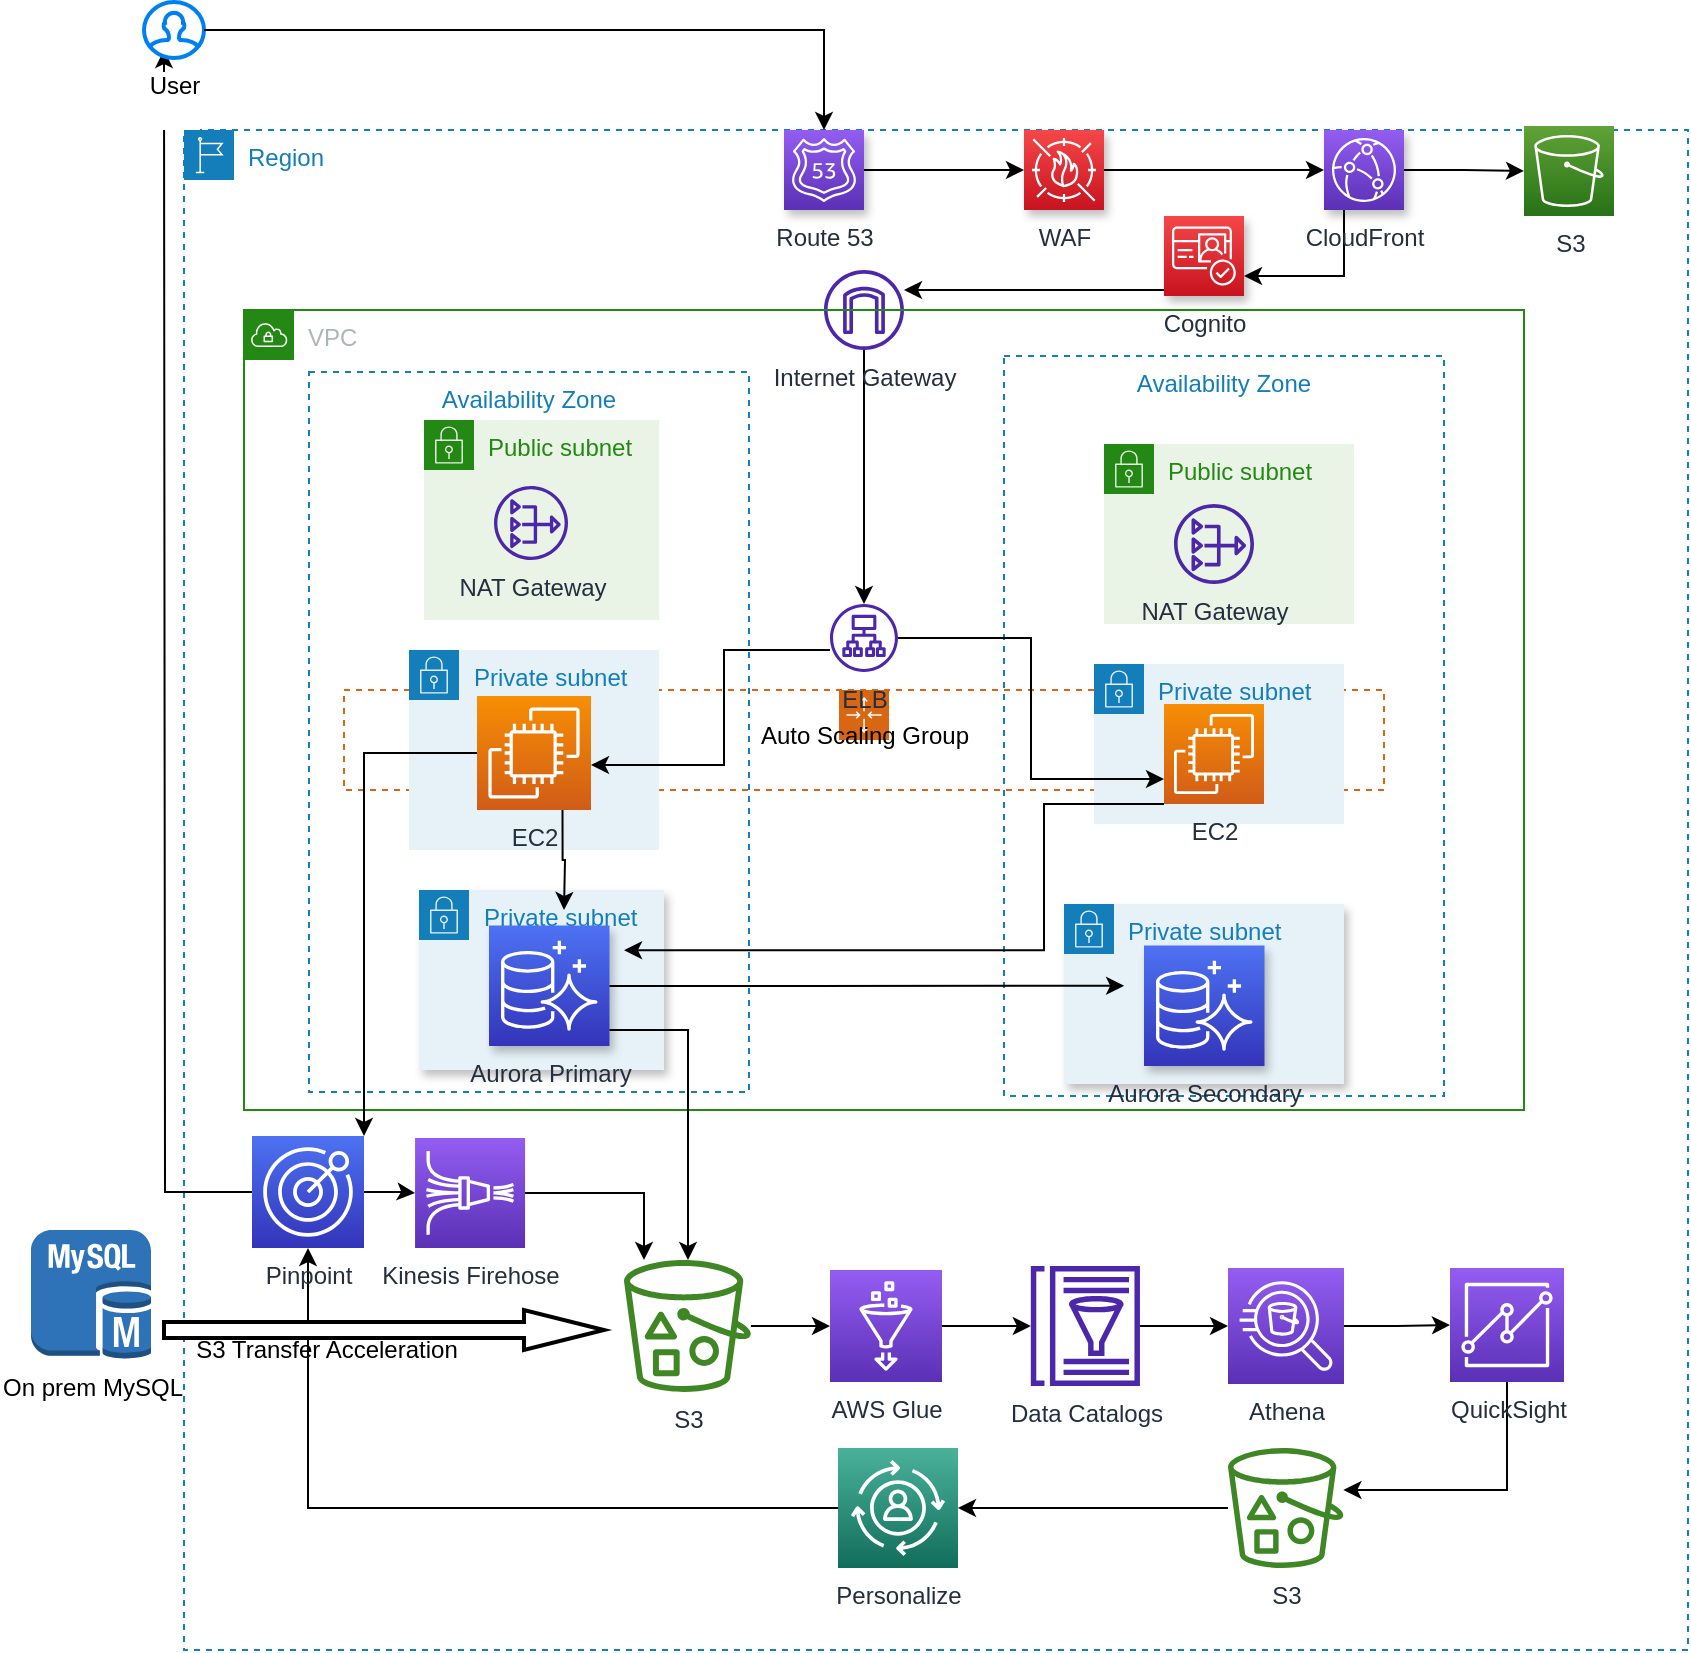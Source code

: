 <mxfile version="17.4.3" type="github">
  <diagram id="FRSoBtHujyncFjuJLg8h" name="Page-1">
    <mxGraphModel dx="2276" dy="820" grid="1" gridSize="10" guides="1" tooltips="1" connect="1" arrows="1" fold="1" page="1" pageScale="1" pageWidth="850" pageHeight="1100" math="0" shadow="0">
      <root>
        <mxCell id="0" />
        <mxCell id="1" parent="0" />
        <mxCell id="N7xInEoGNkmSRCjMhbKC-23" value="" style="points=[[0,0],[0.25,0],[0.5,0],[0.75,0],[1,0],[1,0.25],[1,0.5],[1,0.75],[1,1],[0.75,1],[0.5,1],[0.25,1],[0,1],[0,0.75],[0,0.5],[0,0.25]];outlineConnect=0;gradientColor=none;html=1;whiteSpace=wrap;fontSize=12;fontStyle=0;container=1;pointerEvents=0;collapsible=0;recursiveResize=0;shape=mxgraph.aws4.groupCenter;grIcon=mxgraph.aws4.group_auto_scaling_group;grStroke=1;strokeColor=#D86613;fillColor=none;verticalAlign=top;align=center;fontColor=#D86613;dashed=1;spacingTop=25;" parent="1" vertex="1">
          <mxGeometry x="140" y="390" width="520" height="50" as="geometry" />
        </mxCell>
        <mxCell id="N7xInEoGNkmSRCjMhbKC-1" value="Region" style="points=[[0,0],[0.25,0],[0.5,0],[0.75,0],[1,0],[1,0.25],[1,0.5],[1,0.75],[1,1],[0.75,1],[0.5,1],[0.25,1],[0,1],[0,0.75],[0,0.5],[0,0.25]];outlineConnect=0;gradientColor=none;html=1;whiteSpace=wrap;fontSize=12;fontStyle=0;container=1;pointerEvents=0;collapsible=0;recursiveResize=0;shape=mxgraph.aws4.group;grIcon=mxgraph.aws4.group_region;strokeColor=#147EBA;fillColor=none;verticalAlign=top;align=left;spacingLeft=30;fontColor=#147EBA;dashed=1;shadow=0;" parent="1" vertex="1">
          <mxGeometry x="60" y="110" width="752" height="760" as="geometry" />
        </mxCell>
        <mxCell id="N7xInEoGNkmSRCjMhbKC-61" style="edgeStyle=orthogonalEdgeStyle;rounded=0;orthogonalLoop=1;jettySize=auto;html=1;" parent="N7xInEoGNkmSRCjMhbKC-1" source="N7xInEoGNkmSRCjMhbKC-5" target="N7xInEoGNkmSRCjMhbKC-21" edge="1">
          <mxGeometry relative="1" as="geometry" />
        </mxCell>
        <mxCell id="N7xInEoGNkmSRCjMhbKC-5" value="&lt;div&gt;Internet Gateway&lt;/div&gt;&lt;div&gt;&lt;br&gt;&lt;/div&gt;" style="sketch=0;outlineConnect=0;fontColor=#232F3E;gradientColor=none;fillColor=#4D27AA;strokeColor=none;dashed=0;verticalLabelPosition=bottom;verticalAlign=top;align=center;html=1;fontSize=12;fontStyle=0;aspect=fixed;pointerEvents=1;shape=mxgraph.aws4.internet_gateway;" parent="N7xInEoGNkmSRCjMhbKC-1" vertex="1">
          <mxGeometry x="320" y="70" width="40" height="40" as="geometry" />
        </mxCell>
        <mxCell id="N7xInEoGNkmSRCjMhbKC-48" value="" style="edgeStyle=orthogonalEdgeStyle;rounded=0;orthogonalLoop=1;jettySize=auto;html=1;" parent="N7xInEoGNkmSRCjMhbKC-1" source="N7xInEoGNkmSRCjMhbKC-40" target="N7xInEoGNkmSRCjMhbKC-42" edge="1">
          <mxGeometry relative="1" as="geometry" />
        </mxCell>
        <mxCell id="N7xInEoGNkmSRCjMhbKC-40" value="&lt;div&gt;Route 53&lt;/div&gt;&lt;div&gt;&lt;br&gt;&lt;/div&gt;" style="sketch=0;points=[[0,0,0],[0.25,0,0],[0.5,0,0],[0.75,0,0],[1,0,0],[0,1,0],[0.25,1,0],[0.5,1,0],[0.75,1,0],[1,1,0],[0,0.25,0],[0,0.5,0],[0,0.75,0],[1,0.25,0],[1,0.5,0],[1,0.75,0]];outlineConnect=0;fontColor=#232F3E;gradientColor=#945DF2;gradientDirection=north;fillColor=#5A30B5;strokeColor=#ffffff;dashed=0;verticalLabelPosition=bottom;verticalAlign=top;align=center;html=1;fontSize=12;fontStyle=0;aspect=fixed;shape=mxgraph.aws4.resourceIcon;resIcon=mxgraph.aws4.route_53;shadow=1;" parent="N7xInEoGNkmSRCjMhbKC-1" vertex="1">
          <mxGeometry x="300" width="40" height="40" as="geometry" />
        </mxCell>
        <mxCell id="N7xInEoGNkmSRCjMhbKC-42" value="&lt;div&gt;WAF&lt;/div&gt;&lt;div&gt;&lt;br&gt;&lt;/div&gt;" style="sketch=0;points=[[0,0,0],[0.25,0,0],[0.5,0,0],[0.75,0,0],[1,0,0],[0,1,0],[0.25,1,0],[0.5,1,0],[0.75,1,0],[1,1,0],[0,0.25,0],[0,0.5,0],[0,0.75,0],[1,0.25,0],[1,0.5,0],[1,0.75,0]];outlineConnect=0;fontColor=#232F3E;gradientColor=#F54749;gradientDirection=north;fillColor=#C7131F;strokeColor=#ffffff;dashed=0;verticalLabelPosition=bottom;verticalAlign=top;align=center;html=1;fontSize=12;fontStyle=0;aspect=fixed;shape=mxgraph.aws4.resourceIcon;resIcon=mxgraph.aws4.waf;shadow=1;" parent="N7xInEoGNkmSRCjMhbKC-1" vertex="1">
          <mxGeometry x="420" width="40" height="40" as="geometry" />
        </mxCell>
        <mxCell id="N7xInEoGNkmSRCjMhbKC-54" value="&lt;div&gt;S3&lt;/div&gt;&lt;div&gt;&lt;br&gt;&lt;/div&gt;" style="sketch=0;points=[[0,0,0],[0.25,0,0],[0.5,0,0],[0.75,0,0],[1,0,0],[0,1,0],[0.25,1,0],[0.5,1,0],[0.75,1,0],[1,1,0],[0,0.25,0],[0,0.5,0],[0,0.75,0],[1,0.25,0],[1,0.5,0],[1,0.75,0]];outlineConnect=0;fontColor=#232F3E;gradientColor=#60A337;gradientDirection=north;fillColor=#277116;strokeColor=#ffffff;dashed=0;verticalLabelPosition=bottom;verticalAlign=top;align=center;html=1;fontSize=12;fontStyle=0;aspect=fixed;shape=mxgraph.aws4.resourceIcon;resIcon=mxgraph.aws4.s3;shadow=0;" parent="N7xInEoGNkmSRCjMhbKC-1" vertex="1">
          <mxGeometry x="670" y="-2" width="45" height="45" as="geometry" />
        </mxCell>
        <mxCell id="3JxnS5d0L0PRlOjddsI_-19" value="" style="edgeStyle=orthogonalEdgeStyle;rounded=0;orthogonalLoop=1;jettySize=auto;html=1;" edge="1" parent="N7xInEoGNkmSRCjMhbKC-1" source="N7xInEoGNkmSRCjMhbKC-78" target="N7xInEoGNkmSRCjMhbKC-82">
          <mxGeometry relative="1" as="geometry" />
        </mxCell>
        <mxCell id="N7xInEoGNkmSRCjMhbKC-78" value="&lt;div&gt;S3&lt;/div&gt;&lt;div&gt;&lt;br&gt;&lt;/div&gt;" style="sketch=0;outlineConnect=0;fontColor=#232F3E;gradientColor=none;fillColor=#3F8624;strokeColor=none;dashed=0;verticalLabelPosition=bottom;verticalAlign=top;align=center;html=1;fontSize=12;fontStyle=0;aspect=fixed;pointerEvents=1;shape=mxgraph.aws4.bucket_with_objects;shadow=0;" parent="N7xInEoGNkmSRCjMhbKC-1" vertex="1">
          <mxGeometry x="220" y="565" width="63.47" height="66" as="geometry" />
        </mxCell>
        <mxCell id="3JxnS5d0L0PRlOjddsI_-20" value="" style="edgeStyle=orthogonalEdgeStyle;rounded=0;orthogonalLoop=1;jettySize=auto;html=1;" edge="1" parent="N7xInEoGNkmSRCjMhbKC-1" source="N7xInEoGNkmSRCjMhbKC-82" target="N7xInEoGNkmSRCjMhbKC-83">
          <mxGeometry relative="1" as="geometry" />
        </mxCell>
        <mxCell id="N7xInEoGNkmSRCjMhbKC-82" value="&lt;div&gt;AWS Glue&lt;/div&gt;&lt;div&gt;&lt;br&gt;&lt;/div&gt;" style="sketch=0;points=[[0,0,0],[0.25,0,0],[0.5,0,0],[0.75,0,0],[1,0,0],[0,1,0],[0.25,1,0],[0.5,1,0],[0.75,1,0],[1,1,0],[0,0.25,0],[0,0.5,0],[0,0.75,0],[1,0.25,0],[1,0.5,0],[1,0.75,0]];outlineConnect=0;fontColor=#232F3E;gradientColor=#945DF2;gradientDirection=north;fillColor=#5A30B5;strokeColor=#ffffff;dashed=0;verticalLabelPosition=bottom;verticalAlign=top;align=center;html=1;fontSize=12;fontStyle=0;aspect=fixed;shape=mxgraph.aws4.resourceIcon;resIcon=mxgraph.aws4.glue;shadow=0;" parent="N7xInEoGNkmSRCjMhbKC-1" vertex="1">
          <mxGeometry x="323" y="570" width="56" height="56" as="geometry" />
        </mxCell>
        <mxCell id="3JxnS5d0L0PRlOjddsI_-21" value="" style="edgeStyle=orthogonalEdgeStyle;rounded=0;orthogonalLoop=1;jettySize=auto;html=1;" edge="1" parent="N7xInEoGNkmSRCjMhbKC-1" source="N7xInEoGNkmSRCjMhbKC-83" target="N7xInEoGNkmSRCjMhbKC-84">
          <mxGeometry relative="1" as="geometry" />
        </mxCell>
        <mxCell id="N7xInEoGNkmSRCjMhbKC-83" value="&lt;div&gt;Data Catalogs&lt;/div&gt;&lt;div&gt;&lt;br&gt;&lt;/div&gt;" style="sketch=0;outlineConnect=0;fontColor=#232F3E;gradientColor=none;fillColor=#4D27AA;strokeColor=none;dashed=0;verticalLabelPosition=bottom;verticalAlign=top;align=center;html=1;fontSize=12;fontStyle=0;aspect=fixed;pointerEvents=1;shape=mxgraph.aws4.glue_data_catalog;shadow=0;" parent="N7xInEoGNkmSRCjMhbKC-1" vertex="1">
          <mxGeometry x="423" y="568" width="55.38" height="60" as="geometry" />
        </mxCell>
        <mxCell id="3JxnS5d0L0PRlOjddsI_-26" value="" style="edgeStyle=orthogonalEdgeStyle;rounded=0;orthogonalLoop=1;jettySize=auto;html=1;" edge="1" parent="N7xInEoGNkmSRCjMhbKC-1" source="N7xInEoGNkmSRCjMhbKC-84" target="N7xInEoGNkmSRCjMhbKC-85">
          <mxGeometry relative="1" as="geometry" />
        </mxCell>
        <mxCell id="N7xInEoGNkmSRCjMhbKC-84" value="Athena" style="sketch=0;points=[[0,0,0],[0.25,0,0],[0.5,0,0],[0.75,0,0],[1,0,0],[0,1,0],[0.25,1,0],[0.5,1,0],[0.75,1,0],[1,1,0],[0,0.25,0],[0,0.5,0],[0,0.75,0],[1,0.25,0],[1,0.5,0],[1,0.75,0]];outlineConnect=0;fontColor=#232F3E;gradientColor=#945DF2;gradientDirection=north;fillColor=#5A30B5;strokeColor=#ffffff;dashed=0;verticalLabelPosition=bottom;verticalAlign=top;align=center;html=1;fontSize=12;fontStyle=0;aspect=fixed;shape=mxgraph.aws4.resourceIcon;resIcon=mxgraph.aws4.athena;shadow=0;" parent="N7xInEoGNkmSRCjMhbKC-1" vertex="1">
          <mxGeometry x="522" y="569" width="58" height="58" as="geometry" />
        </mxCell>
        <mxCell id="3JxnS5d0L0PRlOjddsI_-22" style="edgeStyle=orthogonalEdgeStyle;rounded=0;orthogonalLoop=1;jettySize=auto;html=1;" edge="1" parent="N7xInEoGNkmSRCjMhbKC-1" source="N7xInEoGNkmSRCjMhbKC-85" target="kzWBI1e0YCosuCWZ6FZc-17">
          <mxGeometry relative="1" as="geometry">
            <Array as="points">
              <mxPoint x="662" y="680" />
            </Array>
          </mxGeometry>
        </mxCell>
        <mxCell id="N7xInEoGNkmSRCjMhbKC-85" value="&lt;div&gt;QuickSight&lt;/div&gt;&lt;div&gt;&lt;br&gt;&lt;/div&gt;" style="sketch=0;points=[[0,0,0],[0.25,0,0],[0.5,0,0],[0.75,0,0],[1,0,0],[0,1,0],[0.25,1,0],[0.5,1,0],[0.75,1,0],[1,1,0],[0,0.25,0],[0,0.5,0],[0,0.75,0],[1,0.25,0],[1,0.5,0],[1,0.75,0]];outlineConnect=0;fontColor=#232F3E;gradientColor=#945DF2;gradientDirection=north;fillColor=#5A30B5;strokeColor=#ffffff;dashed=0;verticalLabelPosition=bottom;verticalAlign=top;align=center;html=1;fontSize=12;fontStyle=0;aspect=fixed;shape=mxgraph.aws4.resourceIcon;resIcon=mxgraph.aws4.quicksight;shadow=0;" parent="N7xInEoGNkmSRCjMhbKC-1" vertex="1">
          <mxGeometry x="633" y="569" width="57" height="57" as="geometry" />
        </mxCell>
        <mxCell id="3JxnS5d0L0PRlOjddsI_-23" style="edgeStyle=orthogonalEdgeStyle;rounded=0;orthogonalLoop=1;jettySize=auto;html=1;" edge="1" parent="N7xInEoGNkmSRCjMhbKC-1" source="kzWBI1e0YCosuCWZ6FZc-17" target="kzWBI1e0YCosuCWZ6FZc-21">
          <mxGeometry relative="1" as="geometry" />
        </mxCell>
        <mxCell id="kzWBI1e0YCosuCWZ6FZc-17" value="&lt;div&gt;S3&lt;/div&gt;&lt;div&gt;&lt;br&gt;&lt;/div&gt;" style="sketch=0;outlineConnect=0;fontColor=#232F3E;gradientColor=none;fillColor=#3F8624;strokeColor=none;dashed=0;verticalLabelPosition=bottom;verticalAlign=top;align=center;html=1;fontSize=12;fontStyle=0;aspect=fixed;pointerEvents=1;shape=mxgraph.aws4.bucket_with_objects;shadow=0;" parent="N7xInEoGNkmSRCjMhbKC-1" vertex="1">
          <mxGeometry x="522" y="659" width="57.7" height="60" as="geometry" />
        </mxCell>
        <mxCell id="3JxnS5d0L0PRlOjddsI_-24" style="edgeStyle=orthogonalEdgeStyle;rounded=0;orthogonalLoop=1;jettySize=auto;html=1;" edge="1" parent="N7xInEoGNkmSRCjMhbKC-1" source="kzWBI1e0YCosuCWZ6FZc-21" target="kzWBI1e0YCosuCWZ6FZc-22">
          <mxGeometry relative="1" as="geometry" />
        </mxCell>
        <mxCell id="kzWBI1e0YCosuCWZ6FZc-21" value="Personalize" style="sketch=0;points=[[0,0,0],[0.25,0,0],[0.5,0,0],[0.75,0,0],[1,0,0],[0,1,0],[0.25,1,0],[0.5,1,0],[0.75,1,0],[1,1,0],[0,0.25,0],[0,0.5,0],[0,0.75,0],[1,0.25,0],[1,0.5,0],[1,0.75,0]];outlineConnect=0;fontColor=#232F3E;gradientColor=#4AB29A;gradientDirection=north;fillColor=#116D5B;strokeColor=#ffffff;dashed=0;verticalLabelPosition=bottom;verticalAlign=top;align=center;html=1;fontSize=12;fontStyle=0;aspect=fixed;shape=mxgraph.aws4.resourceIcon;resIcon=mxgraph.aws4.personalize;shadow=0;" parent="N7xInEoGNkmSRCjMhbKC-1" vertex="1">
          <mxGeometry x="327" y="659" width="60" height="60" as="geometry" />
        </mxCell>
        <mxCell id="3JxnS5d0L0PRlOjddsI_-15" value="" style="edgeStyle=orthogonalEdgeStyle;rounded=0;orthogonalLoop=1;jettySize=auto;html=1;" edge="1" parent="N7xInEoGNkmSRCjMhbKC-1" source="kzWBI1e0YCosuCWZ6FZc-22" target="9L9DxB8QzJWixhtIkp88-1">
          <mxGeometry relative="1" as="geometry" />
        </mxCell>
        <mxCell id="kzWBI1e0YCosuCWZ6FZc-22" value="Pinpoint" style="sketch=0;points=[[0,0,0],[0.25,0,0],[0.5,0,0],[0.75,0,0],[1,0,0],[0,1,0],[0.25,1,0],[0.5,1,0],[0.75,1,0],[1,1,0],[0,0.25,0],[0,0.5,0],[0,0.75,0],[1,0.25,0],[1,0.5,0],[1,0.75,0]];outlineConnect=0;fontColor=#232F3E;gradientColor=#4D72F3;gradientDirection=north;fillColor=#3334B9;strokeColor=#ffffff;dashed=0;verticalLabelPosition=bottom;verticalAlign=top;align=center;html=1;fontSize=12;fontStyle=0;aspect=fixed;shape=mxgraph.aws4.resourceIcon;resIcon=mxgraph.aws4.pinpoint;shadow=0;" parent="N7xInEoGNkmSRCjMhbKC-1" vertex="1">
          <mxGeometry x="34" y="503" width="56" height="56" as="geometry" />
        </mxCell>
        <mxCell id="N7xInEoGNkmSRCjMhbKC-2" value="VPC" style="points=[[0,0],[0.25,0],[0.5,0],[0.75,0],[1,0],[1,0.25],[1,0.5],[1,0.75],[1,1],[0.75,1],[0.5,1],[0.25,1],[0,1],[0,0.75],[0,0.5],[0,0.25]];outlineConnect=0;gradientColor=none;html=1;whiteSpace=wrap;fontSize=12;fontStyle=0;container=1;pointerEvents=0;collapsible=0;recursiveResize=0;shape=mxgraph.aws4.group;grIcon=mxgraph.aws4.group_vpc;strokeColor=#248814;fillColor=none;verticalAlign=top;align=left;spacingLeft=30;fontColor=#AAB7B8;dashed=0;" parent="N7xInEoGNkmSRCjMhbKC-1" vertex="1">
          <mxGeometry x="30" y="90" width="640" height="400" as="geometry" />
        </mxCell>
        <mxCell id="N7xInEoGNkmSRCjMhbKC-28" value="Private subnet" style="points=[[0,0],[0.25,0],[0.5,0],[0.75,0],[1,0],[1,0.25],[1,0.5],[1,0.75],[1,1],[0.75,1],[0.5,1],[0.25,1],[0,1],[0,0.75],[0,0.5],[0,0.25]];outlineConnect=0;gradientColor=none;html=1;whiteSpace=wrap;fontSize=12;fontStyle=0;container=1;pointerEvents=0;collapsible=0;recursiveResize=0;shape=mxgraph.aws4.group;grIcon=mxgraph.aws4.group_security_group;grStroke=0;strokeColor=#147EBA;fillColor=#E6F2F8;verticalAlign=top;align=left;spacingLeft=30;fontColor=#147EBA;dashed=0;shadow=1;" parent="N7xInEoGNkmSRCjMhbKC-2" vertex="1">
          <mxGeometry x="87.5" y="290" width="122.5" height="90" as="geometry" />
        </mxCell>
        <mxCell id="N7xInEoGNkmSRCjMhbKC-6" value="Availability Zone" style="fillColor=none;strokeColor=#147EBA;dashed=1;verticalAlign=top;fontStyle=0;fontColor=#147EBA;" parent="N7xInEoGNkmSRCjMhbKC-28" vertex="1">
          <mxGeometry x="-55" y="-259" width="220" height="360" as="geometry" />
        </mxCell>
        <mxCell id="N7xInEoGNkmSRCjMhbKC-8" value="Public subnet" style="points=[[0,0],[0.25,0],[0.5,0],[0.75,0],[1,0],[1,0.25],[1,0.5],[1,0.75],[1,1],[0.75,1],[0.5,1],[0.25,1],[0,1],[0,0.75],[0,0.5],[0,0.25]];outlineConnect=0;gradientColor=none;html=1;whiteSpace=wrap;fontSize=12;fontStyle=0;container=1;pointerEvents=0;collapsible=0;recursiveResize=0;shape=mxgraph.aws4.group;grIcon=mxgraph.aws4.group_security_group;grStroke=0;strokeColor=#248814;fillColor=#E9F3E6;verticalAlign=top;align=left;spacingLeft=30;fontColor=#248814;dashed=0;" parent="N7xInEoGNkmSRCjMhbKC-28" vertex="1">
          <mxGeometry x="2.5" y="-235" width="117.5" height="100" as="geometry" />
        </mxCell>
        <mxCell id="N7xInEoGNkmSRCjMhbKC-14" value="NAT Gateway" style="sketch=0;outlineConnect=0;fontColor=#232F3E;gradientColor=none;fillColor=#4D27AA;strokeColor=none;dashed=0;verticalLabelPosition=bottom;verticalAlign=top;align=center;html=1;fontSize=12;fontStyle=0;aspect=fixed;pointerEvents=1;shape=mxgraph.aws4.nat_gateway;" parent="N7xInEoGNkmSRCjMhbKC-8" vertex="1">
          <mxGeometry x="35" y="33" width="37" height="37" as="geometry" />
        </mxCell>
        <mxCell id="N7xInEoGNkmSRCjMhbKC-11" value="Private subnet" style="points=[[0,0],[0.25,0],[0.5,0],[0.75,0],[1,0],[1,0.25],[1,0.5],[1,0.75],[1,1],[0.75,1],[0.5,1],[0.25,1],[0,1],[0,0.75],[0,0.5],[0,0.25]];outlineConnect=0;gradientColor=none;html=1;whiteSpace=wrap;fontSize=12;fontStyle=0;container=1;pointerEvents=0;collapsible=0;recursiveResize=0;shape=mxgraph.aws4.group;grIcon=mxgraph.aws4.group_security_group;grStroke=0;strokeColor=#147EBA;fillColor=#E6F2F8;verticalAlign=top;align=left;spacingLeft=30;fontColor=#147EBA;dashed=0;" parent="N7xInEoGNkmSRCjMhbKC-28" vertex="1">
          <mxGeometry x="-5" y="-120" width="125" height="100" as="geometry" />
        </mxCell>
        <mxCell id="N7xInEoGNkmSRCjMhbKC-16" value="EC2 " style="sketch=0;points=[[0,0,0],[0.25,0,0],[0.5,0,0],[0.75,0,0],[1,0,0],[0,1,0],[0.25,1,0],[0.5,1,0],[0.75,1,0],[1,1,0],[0,0.25,0],[0,0.5,0],[0,0.75,0],[1,0.25,0],[1,0.5,0],[1,0.75,0]];outlineConnect=0;fontColor=#232F3E;gradientColor=#F78E04;gradientDirection=north;fillColor=#D05C17;strokeColor=#ffffff;dashed=0;verticalLabelPosition=bottom;verticalAlign=top;align=center;html=1;fontSize=12;fontStyle=0;aspect=fixed;shape=mxgraph.aws4.resourceIcon;resIcon=mxgraph.aws4.ec2;" parent="N7xInEoGNkmSRCjMhbKC-11" vertex="1">
          <mxGeometry x="34" y="23" width="57" height="57" as="geometry" />
        </mxCell>
        <mxCell id="N7xInEoGNkmSRCjMhbKC-37" value="&lt;div&gt;Aurora Primary&lt;/div&gt;&lt;div&gt;&lt;br&gt;&lt;/div&gt;" style="sketch=0;points=[[0,0,0],[0.25,0,0],[0.5,0,0],[0.75,0,0],[1,0,0],[0,1,0],[0.25,1,0],[0.5,1,0],[0.75,1,0],[1,1,0],[0,0.25,0],[0,0.5,0],[0,0.75,0],[1,0.25,0],[1,0.5,0],[1,0.75,0]];outlineConnect=0;fontColor=#232F3E;gradientColor=#4D72F3;gradientDirection=north;fillColor=#3334B9;strokeColor=#ffffff;dashed=0;verticalLabelPosition=bottom;verticalAlign=top;align=center;html=1;fontSize=12;fontStyle=0;aspect=fixed;shape=mxgraph.aws4.resourceIcon;resIcon=mxgraph.aws4.aurora;shadow=1;" parent="N7xInEoGNkmSRCjMhbKC-28" vertex="1">
          <mxGeometry x="35" y="17.75" width="60.25" height="60.25" as="geometry" />
        </mxCell>
        <mxCell id="N7xInEoGNkmSRCjMhbKC-79" style="rounded=0;orthogonalLoop=1;jettySize=auto;html=1;edgeStyle=orthogonalEdgeStyle;exitX=0.75;exitY=1;exitDx=0;exitDy=0;exitPerimeter=0;" parent="N7xInEoGNkmSRCjMhbKC-28" source="N7xInEoGNkmSRCjMhbKC-16" edge="1">
          <mxGeometry relative="1" as="geometry">
            <mxPoint x="72.5" y="10" as="targetPoint" />
          </mxGeometry>
        </mxCell>
        <mxCell id="N7xInEoGNkmSRCjMhbKC-62" style="edgeStyle=orthogonalEdgeStyle;rounded=0;orthogonalLoop=1;jettySize=auto;html=1;entryX=1;entryY=0.5;entryDx=0;entryDy=0;entryPerimeter=0;" parent="N7xInEoGNkmSRCjMhbKC-2" edge="1">
          <mxGeometry relative="1" as="geometry">
            <mxPoint x="293" y="170" as="sourcePoint" />
            <mxPoint x="173.5" y="227.5" as="targetPoint" />
            <Array as="points">
              <mxPoint x="240" y="170" />
              <mxPoint x="240" y="228" />
            </Array>
          </mxGeometry>
        </mxCell>
        <mxCell id="N7xInEoGNkmSRCjMhbKC-21" value="ELB" style="sketch=0;outlineConnect=0;fontColor=#232F3E;gradientColor=none;fillColor=#4D27AA;strokeColor=none;dashed=0;verticalLabelPosition=bottom;verticalAlign=top;align=center;html=1;fontSize=12;fontStyle=0;aspect=fixed;pointerEvents=1;shape=mxgraph.aws4.application_load_balancer;" parent="N7xInEoGNkmSRCjMhbKC-2" vertex="1">
          <mxGeometry x="293" y="147" width="34" height="34" as="geometry" />
        </mxCell>
        <mxCell id="N7xInEoGNkmSRCjMhbKC-34" value="Private subnet" style="points=[[0,0],[0.25,0],[0.5,0],[0.75,0],[1,0],[1,0.25],[1,0.5],[1,0.75],[1,1],[0.75,1],[0.5,1],[0.25,1],[0,1],[0,0.75],[0,0.5],[0,0.25]];outlineConnect=0;gradientColor=none;html=1;whiteSpace=wrap;fontSize=12;fontStyle=0;container=1;pointerEvents=0;collapsible=0;recursiveResize=0;shape=mxgraph.aws4.group;grIcon=mxgraph.aws4.group_security_group;grStroke=0;strokeColor=#147EBA;fillColor=#E6F2F8;verticalAlign=top;align=left;spacingLeft=30;fontColor=#147EBA;dashed=0;shadow=1;" parent="N7xInEoGNkmSRCjMhbKC-2" vertex="1">
          <mxGeometry x="410" y="297" width="140" height="90" as="geometry" />
        </mxCell>
        <mxCell id="N7xInEoGNkmSRCjMhbKC-7" value="Availability Zone" style="fillColor=none;strokeColor=#147EBA;dashed=1;verticalAlign=top;fontStyle=0;fontColor=#147EBA;" parent="N7xInEoGNkmSRCjMhbKC-34" vertex="1">
          <mxGeometry x="-30" y="-274" width="220" height="370" as="geometry" />
        </mxCell>
        <mxCell id="N7xInEoGNkmSRCjMhbKC-38" value="&lt;div&gt;Aurora Secondary&lt;/div&gt;&lt;div&gt;&lt;br&gt;&lt;/div&gt;" style="sketch=0;points=[[0,0,0],[0.25,0,0],[0.5,0,0],[0.75,0,0],[1,0,0],[0,1,0],[0.25,1,0],[0.5,1,0],[0.75,1,0],[1,1,0],[0,0.25,0],[0,0.5,0],[0,0.75,0],[1,0.25,0],[1,0.5,0],[1,0.75,0]];outlineConnect=0;fontColor=#232F3E;gradientColor=#4D72F3;gradientDirection=north;fillColor=#3334B9;strokeColor=#ffffff;dashed=0;verticalLabelPosition=bottom;verticalAlign=top;align=center;html=1;fontSize=12;fontStyle=0;aspect=fixed;shape=mxgraph.aws4.resourceIcon;resIcon=mxgraph.aws4.aurora;shadow=1;" parent="N7xInEoGNkmSRCjMhbKC-34" vertex="1">
          <mxGeometry x="40" y="20.75" width="60.25" height="60.25" as="geometry" />
        </mxCell>
        <mxCell id="N7xInEoGNkmSRCjMhbKC-13" value="Private subnet" style="points=[[0,0],[0.25,0],[0.5,0],[0.75,0],[1,0],[1,0.25],[1,0.5],[1,0.75],[1,1],[0.75,1],[0.5,1],[0.25,1],[0,1],[0,0.75],[0,0.5],[0,0.25]];outlineConnect=0;gradientColor=none;html=1;whiteSpace=wrap;fontSize=12;fontStyle=0;container=1;pointerEvents=0;collapsible=0;recursiveResize=0;shape=mxgraph.aws4.group;grIcon=mxgraph.aws4.group_security_group;grStroke=0;strokeColor=#147EBA;fillColor=#E6F2F8;verticalAlign=top;align=left;spacingLeft=30;fontColor=#147EBA;dashed=0;" parent="N7xInEoGNkmSRCjMhbKC-34" vertex="1">
          <mxGeometry x="15" y="-120" width="125" height="80" as="geometry" />
        </mxCell>
        <mxCell id="N7xInEoGNkmSRCjMhbKC-17" value="EC2" style="sketch=0;points=[[0,0,0],[0.25,0,0],[0.5,0,0],[0.75,0,0],[1,0,0],[0,1,0],[0.25,1,0],[0.5,1,0],[0.75,1,0],[1,1,0],[0,0.25,0],[0,0.5,0],[0,0.75,0],[1,0.25,0],[1,0.5,0],[1,0.75,0]];outlineConnect=0;fontColor=#232F3E;gradientColor=#F78E04;gradientDirection=north;fillColor=#D05C17;strokeColor=#ffffff;dashed=0;verticalLabelPosition=bottom;verticalAlign=top;align=center;html=1;fontSize=12;fontStyle=0;aspect=fixed;shape=mxgraph.aws4.resourceIcon;resIcon=mxgraph.aws4.ec2;" parent="N7xInEoGNkmSRCjMhbKC-13" vertex="1">
          <mxGeometry x="35" y="20" width="50" height="50" as="geometry" />
        </mxCell>
        <mxCell id="N7xInEoGNkmSRCjMhbKC-10" value="Public subnet" style="points=[[0,0],[0.25,0],[0.5,0],[0.75,0],[1,0],[1,0.25],[1,0.5],[1,0.75],[1,1],[0.75,1],[0.5,1],[0.25,1],[0,1],[0,0.75],[0,0.5],[0,0.25]];outlineConnect=0;gradientColor=none;html=1;whiteSpace=wrap;fontSize=12;fontStyle=0;container=1;pointerEvents=0;collapsible=0;recursiveResize=0;shape=mxgraph.aws4.group;grIcon=mxgraph.aws4.group_security_group;grStroke=0;strokeColor=#248814;fillColor=#E9F3E6;verticalAlign=top;align=left;spacingLeft=30;fontColor=#248814;dashed=0;" parent="N7xInEoGNkmSRCjMhbKC-34" vertex="1">
          <mxGeometry x="20" y="-230" width="125" height="90" as="geometry" />
        </mxCell>
        <mxCell id="N7xInEoGNkmSRCjMhbKC-15" value="NAT Gateway" style="sketch=0;outlineConnect=0;fontColor=#232F3E;gradientColor=none;fillColor=#4D27AA;strokeColor=none;dashed=0;verticalLabelPosition=bottom;verticalAlign=top;align=center;html=1;fontSize=12;fontStyle=0;aspect=fixed;pointerEvents=1;shape=mxgraph.aws4.nat_gateway;" parent="N7xInEoGNkmSRCjMhbKC-10" vertex="1">
          <mxGeometry x="35" y="30" width="40" height="40" as="geometry" />
        </mxCell>
        <mxCell id="N7xInEoGNkmSRCjMhbKC-66" style="edgeStyle=orthogonalEdgeStyle;rounded=0;orthogonalLoop=1;jettySize=auto;html=1;entryX=0;entryY=0.75;entryDx=0;entryDy=0;entryPerimeter=0;" parent="N7xInEoGNkmSRCjMhbKC-2" source="N7xInEoGNkmSRCjMhbKC-21" target="N7xInEoGNkmSRCjMhbKC-17" edge="1">
          <mxGeometry relative="1" as="geometry" />
        </mxCell>
        <mxCell id="kzWBI1e0YCosuCWZ6FZc-39" style="edgeStyle=elbowEdgeStyle;rounded=0;orthogonalLoop=1;jettySize=auto;html=1;entryX=0.716;entryY=0.803;entryDx=0;entryDy=0;entryPerimeter=0;exitX=0;exitY=1;exitDx=0;exitDy=0;exitPerimeter=0;" parent="N7xInEoGNkmSRCjMhbKC-2" source="N7xInEoGNkmSRCjMhbKC-17" target="N7xInEoGNkmSRCjMhbKC-6" edge="1">
          <mxGeometry relative="1" as="geometry">
            <Array as="points">
              <mxPoint x="400" y="260" />
            </Array>
          </mxGeometry>
        </mxCell>
        <mxCell id="KpPnUwd9CYFddK_aKl7O-1" style="edgeStyle=orthogonalEdgeStyle;rounded=0;orthogonalLoop=1;jettySize=auto;html=1;entryX=0.273;entryY=0.851;entryDx=0;entryDy=0;entryPerimeter=0;" parent="N7xInEoGNkmSRCjMhbKC-2" source="N7xInEoGNkmSRCjMhbKC-37" target="N7xInEoGNkmSRCjMhbKC-7" edge="1">
          <mxGeometry relative="1" as="geometry" />
        </mxCell>
        <mxCell id="3JxnS5d0L0PRlOjddsI_-16" value="" style="edgeStyle=orthogonalEdgeStyle;rounded=0;orthogonalLoop=1;jettySize=auto;html=1;" edge="1" parent="N7xInEoGNkmSRCjMhbKC-1" source="9L9DxB8QzJWixhtIkp88-1" target="N7xInEoGNkmSRCjMhbKC-78">
          <mxGeometry relative="1" as="geometry">
            <Array as="points">
              <mxPoint x="230" y="532" />
            </Array>
          </mxGeometry>
        </mxCell>
        <mxCell id="9L9DxB8QzJWixhtIkp88-1" value="&lt;div&gt;Kinesis Firehose&lt;/div&gt;&lt;div&gt;&lt;br&gt;&lt;/div&gt;" style="sketch=0;points=[[0,0,0],[0.25,0,0],[0.5,0,0],[0.75,0,0],[1,0,0],[0,1,0],[0.25,1,0],[0.5,1,0],[0.75,1,0],[1,1,0],[0,0.25,0],[0,0.5,0],[0,0.75,0],[1,0.25,0],[1,0.5,0],[1,0.75,0]];outlineConnect=0;fontColor=#232F3E;gradientColor=#945DF2;gradientDirection=north;fillColor=#5A30B5;strokeColor=#ffffff;dashed=0;verticalLabelPosition=bottom;verticalAlign=top;align=center;html=1;fontSize=12;fontStyle=0;aspect=fixed;shape=mxgraph.aws4.resourceIcon;resIcon=mxgraph.aws4.kinesis_data_firehose;" parent="N7xInEoGNkmSRCjMhbKC-1" vertex="1">
          <mxGeometry x="115.53" y="504" width="55" height="55" as="geometry" />
        </mxCell>
        <mxCell id="_YRTDPOn86YgNdww-QST-19" style="edgeStyle=orthogonalEdgeStyle;rounded=0;orthogonalLoop=1;jettySize=auto;html=1;" parent="N7xInEoGNkmSRCjMhbKC-1" source="N7xInEoGNkmSRCjMhbKC-41" target="N7xInEoGNkmSRCjMhbKC-5" edge="1">
          <mxGeometry relative="1" as="geometry">
            <Array as="points">
              <mxPoint x="380" y="80" />
              <mxPoint x="380" y="80" />
            </Array>
          </mxGeometry>
        </mxCell>
        <mxCell id="N7xInEoGNkmSRCjMhbKC-41" value="&lt;div&gt;Cognito&lt;/div&gt;&lt;div&gt;&lt;br&gt;&lt;/div&gt;" style="sketch=0;points=[[0,0,0],[0.25,0,0],[0.5,0,0],[0.75,0,0],[1,0,0],[0,1,0],[0.25,1,0],[0.5,1,0],[0.75,1,0],[1,1,0],[0,0.25,0],[0,0.5,0],[0,0.75,0],[1,0.25,0],[1,0.5,0],[1,0.75,0]];outlineConnect=0;fontColor=#232F3E;gradientColor=#F54749;gradientDirection=north;fillColor=#C7131F;strokeColor=#ffffff;dashed=0;verticalLabelPosition=bottom;verticalAlign=top;align=center;html=1;fontSize=12;fontStyle=0;aspect=fixed;shape=mxgraph.aws4.resourceIcon;resIcon=mxgraph.aws4.cognito;shadow=1;" parent="N7xInEoGNkmSRCjMhbKC-1" vertex="1">
          <mxGeometry x="490" y="43" width="40" height="40" as="geometry" />
        </mxCell>
        <mxCell id="3JxnS5d0L0PRlOjddsI_-13" value="" style="verticalLabelPosition=bottom;verticalAlign=top;html=1;strokeWidth=2;shape=mxgraph.arrows2.arrow;dy=0.6;dx=40;notch=0;" vertex="1" parent="N7xInEoGNkmSRCjMhbKC-1">
          <mxGeometry x="-10" y="590" width="220" height="20" as="geometry" />
        </mxCell>
        <mxCell id="3JxnS5d0L0PRlOjddsI_-17" style="edgeStyle=orthogonalEdgeStyle;rounded=0;orthogonalLoop=1;jettySize=auto;html=1;" edge="1" parent="N7xInEoGNkmSRCjMhbKC-1" source="N7xInEoGNkmSRCjMhbKC-37" target="N7xInEoGNkmSRCjMhbKC-78">
          <mxGeometry relative="1" as="geometry">
            <Array as="points">
              <mxPoint x="252" y="450" />
            </Array>
          </mxGeometry>
        </mxCell>
        <mxCell id="3JxnS5d0L0PRlOjddsI_-18" style="edgeStyle=orthogonalEdgeStyle;rounded=0;orthogonalLoop=1;jettySize=auto;html=1;" edge="1" parent="N7xInEoGNkmSRCjMhbKC-1" source="N7xInEoGNkmSRCjMhbKC-16" target="kzWBI1e0YCosuCWZ6FZc-22">
          <mxGeometry relative="1" as="geometry">
            <Array as="points">
              <mxPoint x="90" y="312" />
            </Array>
          </mxGeometry>
        </mxCell>
        <mxCell id="N7xInEoGNkmSRCjMhbKC-55" style="edgeStyle=orthogonalEdgeStyle;rounded=0;orthogonalLoop=1;jettySize=auto;html=1;entryX=0;entryY=0.5;entryDx=0;entryDy=0;entryPerimeter=0;" parent="1" source="N7xInEoGNkmSRCjMhbKC-43" target="N7xInEoGNkmSRCjMhbKC-54" edge="1">
          <mxGeometry relative="1" as="geometry" />
        </mxCell>
        <mxCell id="_YRTDPOn86YgNdww-QST-20" style="edgeStyle=orthogonalEdgeStyle;rounded=0;orthogonalLoop=1;jettySize=auto;html=1;entryX=1;entryY=0.75;entryDx=0;entryDy=0;entryPerimeter=0;" parent="1" source="N7xInEoGNkmSRCjMhbKC-43" target="N7xInEoGNkmSRCjMhbKC-41" edge="1">
          <mxGeometry relative="1" as="geometry">
            <Array as="points">
              <mxPoint x="640" y="183" />
            </Array>
          </mxGeometry>
        </mxCell>
        <mxCell id="N7xInEoGNkmSRCjMhbKC-43" value="&lt;div&gt;CloudFront&lt;/div&gt;&lt;div&gt;&lt;br&gt;&lt;/div&gt;" style="sketch=0;points=[[0,0,0],[0.25,0,0],[0.5,0,0],[0.75,0,0],[1,0,0],[0,1,0],[0.25,1,0],[0.5,1,0],[0.75,1,0],[1,1,0],[0,0.25,0],[0,0.5,0],[0,0.75,0],[1,0.25,0],[1,0.5,0],[1,0.75,0]];outlineConnect=0;fontColor=#232F3E;gradientColor=#945DF2;gradientDirection=north;fillColor=#5A30B5;strokeColor=#ffffff;dashed=0;verticalLabelPosition=bottom;verticalAlign=top;align=center;html=1;fontSize=12;fontStyle=0;aspect=fixed;shape=mxgraph.aws4.resourceIcon;resIcon=mxgraph.aws4.cloudfront;shadow=1;" parent="1" vertex="1">
          <mxGeometry x="630" y="110" width="40" height="40" as="geometry" />
        </mxCell>
        <mxCell id="N7xInEoGNkmSRCjMhbKC-53" style="edgeStyle=orthogonalEdgeStyle;rounded=0;orthogonalLoop=1;jettySize=auto;html=1;entryX=0;entryY=0.5;entryDx=0;entryDy=0;entryPerimeter=0;" parent="1" source="N7xInEoGNkmSRCjMhbKC-42" target="N7xInEoGNkmSRCjMhbKC-43" edge="1">
          <mxGeometry relative="1" as="geometry" />
        </mxCell>
        <mxCell id="N7xInEoGNkmSRCjMhbKC-68" value="&lt;div&gt;Auto Scaling Group&lt;/div&gt;&lt;div&gt;&lt;br&gt;&lt;/div&gt;" style="text;html=1;align=center;verticalAlign=middle;resizable=0;points=[];autosize=1;strokeColor=none;fillColor=none;" parent="1" vertex="1">
          <mxGeometry x="340" y="405" width="120" height="30" as="geometry" />
        </mxCell>
        <mxCell id="kzWBI1e0YCosuCWZ6FZc-4" value="&lt;div&gt;On prem MySQL&lt;/div&gt;&lt;div&gt;&lt;br&gt;&lt;/div&gt;" style="outlineConnect=0;dashed=0;verticalLabelPosition=bottom;verticalAlign=top;align=center;html=1;shape=mxgraph.aws3.mysql_db_instance;fillColor=#2E73B8;gradientColor=none;shadow=0;" parent="1" vertex="1">
          <mxGeometry x="-16.5" y="660" width="60" height="64.5" as="geometry" />
        </mxCell>
        <mxCell id="3JxnS5d0L0PRlOjddsI_-14" style="edgeStyle=orthogonalEdgeStyle;rounded=0;orthogonalLoop=1;jettySize=auto;html=1;" edge="1" parent="1" source="kzWBI1e0YCosuCWZ6FZc-22">
          <mxGeometry relative="1" as="geometry">
            <mxPoint x="50" y="70" as="targetPoint" />
          </mxGeometry>
        </mxCell>
        <mxCell id="N7xInEoGNkmSRCjMhbKC-26" value="&lt;div&gt;User&lt;/div&gt;&lt;div&gt;&lt;br&gt;&lt;/div&gt;" style="html=1;verticalLabelPosition=bottom;align=center;labelBackgroundColor=#ffffff;verticalAlign=top;strokeWidth=2;strokeColor=#0080F0;shadow=0;dashed=0;shape=mxgraph.ios7.icons.user;" parent="1" vertex="1">
          <mxGeometry x="40" y="46" width="30" height="28" as="geometry" />
        </mxCell>
        <mxCell id="N7xInEoGNkmSRCjMhbKC-45" value="" style="edgeStyle=orthogonalEdgeStyle;rounded=0;orthogonalLoop=1;jettySize=auto;html=1;entryX=0.5;entryY=0;entryDx=0;entryDy=0;entryPerimeter=0;" parent="1" source="N7xInEoGNkmSRCjMhbKC-26" target="N7xInEoGNkmSRCjMhbKC-40" edge="1">
          <mxGeometry relative="1" as="geometry">
            <mxPoint x="241" y="62" as="targetPoint" />
          </mxGeometry>
        </mxCell>
        <mxCell id="3JxnS5d0L0PRlOjddsI_-27" value="&lt;div&gt;S3 Transfer Acceleration&lt;/div&gt;&lt;div&gt;&lt;br&gt;&lt;/div&gt;" style="text;html=1;align=center;verticalAlign=middle;resizable=0;points=[];autosize=1;strokeColor=none;fillColor=none;" vertex="1" parent="1">
          <mxGeometry x="56" y="712" width="150" height="30" as="geometry" />
        </mxCell>
      </root>
    </mxGraphModel>
  </diagram>
</mxfile>

